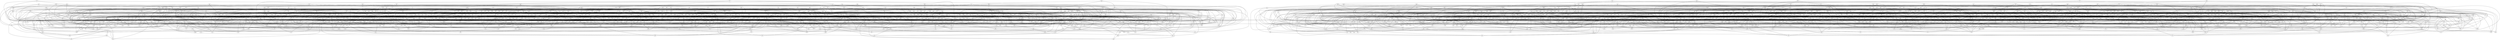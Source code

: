 strict graph {
	ggk -- tkd
	nhn -- vcd
	mft -- xhj
	rtg -- xhj
	hvp -- xhj
	sgl -- xhj
	dxq -- hgx
	hgx -- stc
	cfn -- hgx
	qbl -- zgp
	txm -- xsv
	txm -- xrx
	mcx -- txm
	ggk -- txm
	hfp -- pks
	hhb -- pks
	lgm -- pks
	pks -- zvx
	blp -- smh
	blp -- npm
	nlv -- rkz
	dkk -- xkc
	bsl -- xkc
	rcs -- xkc
	ssl -- xtb
	kxx -- xtb
	bsh -- xtb
	cqg -- xtb
	chb -- nhx
	bcn -- sbb
	mcm -- sbb
	fxd -- gnq
	gnq -- slj
	gnq -- kzp
	cmg -- jvc
	cmg -- ncx
	cmg -- rtx
	cmg -- gcs
	ggh -- qdb
	ldk -- qdb
	qdb -- vdv
	pkn -- qdb
	jpn -- znn
	crg -- zbn
	gtl -- ldp
	fbl -- ldp
	fkg -- ldp
	ldp -- srk
	mzc -- ptq
	bxs -- mzc
	mzc -- vrv
	mbh -- sns
	sns -- xpj
	fhx -- mcd
	fhx -- pmg
	fhx -- hxz
	brj -- fhx
	dpc -- qjv
	pzh -- xqs
	pzh -- qth
	gnd -- mjf
	dlv -- mjf
	gss -- hmk
	hmk -- srb
	hmk -- rrp
	csz -- hmk
	pqj -- sgb
	pqj -- qlr
	jnc -- pqj
	frq -- kcs
	jht -- kcs
	kcs -- tbf
	cfn -- kcs
	cfk -- gnv
	gnv -- tqb
	gnv -- nfv
	tgl -- zmk
	vnq -- zmk
	hcq -- zmk
	ckb -- gsg
	gsg -- qvz
	dpr -- gsg
	gsg -- pdx
	gsg -- rmb
	pcc -- qzp
	mgv -- qzp
	qzp -- zcx
	nrm -- qzp
	nrl -- qzp
	nlm -- pzq
	nkh -- pvf
	fzd -- pvf
	gqg -- pvf
	pvf -- zdf
	qqr -- qsx
	pkn -- qqr
	bfr -- mrg
	hnx -- jnk
	jnk -- rcs
	nlq -- vvt
	bkc -- hfp
	gzm -- hlh
	lsl -- mgj
	snt -- vcv
	kfm -- snt
	kzq -- snt
	qmr -- snt
	jtr -- xzt
	jtr -- qrg
	fnk -- jtr
	dlg -- qvx
	pcd -- qvx
	qbk -- rrk
	jzv -- qbk
	qbk -- vjl
	gqn -- qbk
	sjd -- smj
	lhx -- smj
	csf -- dkl
	csf -- gfv
	csf -- mlq
	csf -- xvp
	mbx -- tkm
	gtp -- rhf
	fvv -- gtp
	gtp -- hfz
	gtp -- ljg
	qxh -- xkx
	frs -- qxh
	nmz -- pqd
	pqd -- rcg
	pqd -- qrj
	nlm -- pqd
	rnl -- zgn
	rlh -- zgn
	gps -- zgn
	tkn -- zjq
	ftc -- tkn
	ddh -- tkn
	bgn -- nrl
	bgn -- jht
	bgn -- kqf
	bgn -- qqj
	bgn -- bkn
	bgn -- jgl
	mlv -- zdf
	nrl -- zdf
	lqj -- zdf
	vsj -- zdf
	dtd -- vbx
	vbx -- xcq
	pls -- qmr
	qmr -- snn
	cmp -- qmr
	rpc -- xkd
	dhj -- khl
	khl -- lrv
	gff -- kcd
	gff -- pcp
	gff -- hcc
	sjv -- tkm
	chf -- sjv
	btm -- qsg
	qsg -- ssz
	pks -- qsg
	fpq -- qsg
	dxq -- pzd
	khf -- rcx
	khf -- mtt
	khf -- qcs
	dsl -- khf
	lmp -- ztp
	kss -- lmp
	lmp -- thd
	bsd -- lmp
	fhb -- kbx
	kbx -- tzs
	jjc -- kbx
	bft -- flm
	bft -- ndl
	bft -- dcp
	bft -- lhz
	ccn -- zrr
	ccn -- hxq
	nts -- rpf
	fkx -- nts
	frx -- nvz
	frx -- srl
	frx -- xfk
	gzf -- snk
	gzf -- tjf
	sbn -- xth
	dnz -- dsk
	dsk -- vrv
	dsk -- nsh
	fgx -- znt
	dtd -- fmp
	dmr -- fmp
	fmp -- kxj
	fmp -- mfh
	jgp -- zsk
	jgp -- jtm
	jgp -- ztq
	jgp -- qnn
	qxv -- vmb
	cpc -- qxv
	pfh -- qxv
	gjb -- qxv
	jnk -- qxv
	tjf -- vcv
	lqq -- nfv
	lqq -- znn
	lqq -- nrm
	fvt -- lqq
	kpm -- tsf
	hnv -- tsf
	gxk -- tsf
	tsf -- vtv
	kcd -- npk
	npk -- rgp
	dll -- npk
	kvb -- npk
	dzc -- npk
	slj -- tdz
	rcg -- tdz
	nck -- rcr
	dnt -- rcr
	mbx -- sjh
	flm -- pmp
	mnb -- pmp
	cxb -- tjf
	cxb -- gjv
	cxb -- txm
	mjp -- tlb
	jdf -- mjp
	bfn -- thg
	qxz -- rxp
	ltz -- xjp
	ltz -- plc
	dgc -- lzd
	dgc -- ldk
	ckp -- dgc
	bdb -- dgc
	bjf -- blb
	bjf -- sfj
	bjf -- nlv
	mjc -- shs
	mjc -- qzz
	kqf -- rtd
	bmg -- rtd
	rtd -- zql
	xvn -- zsk
	bmg -- gfg
	bmg -- qgj
	bmg -- gpb
	chf -- xfm
	mrk -- xfm
	fcg -- xfm
	pbh -- sks
	jmp -- sks
	mrx -- sks
	bsh -- xvp
	jgm -- mnl
	jgm -- zqh
	lxn -- tdz
	lxn -- zbn
	lxn -- pcm
	lxn -- pkl
	qbl -- szq
	bcn -- szq
	chj -- szq
	lhz -- ncn
	czc -- lhz
	lhz -- vrg
	cgc -- gvj
	gvj -- rfp
	gvj -- vls
	gvj -- tsq
	bnt -- bnz
	bnt -- xtg
	bnt -- hkt
	mdk -- rbh
	dld -- mdk
	lgz -- mdk
	mdk -- snl
	mdk -- tmh
	bxs -- dfl
	bxs -- fnr
	bxs -- bzm
	fpk -- nzn
	cfv -- rvb
	cck -- rvb
	rvb -- xqs
	jct -- ztb
	fpm -- ztb
	dfl -- ztb
	prs -- rdv
	bfn -- rdv
	fqp -- rdv
	jpz -- zvs
	ssl -- zvs
	slq -- zvs
	khd -- zvs
	vgm -- zvs
	pbf -- qch
	czd -- qch
	gzm -- qch
	gjb -- rgh
	pds -- rgh
	czx -- rgh
	cgp -- rgh
	rgh -- tkn
	jsr -- pck
	dth -- khd
	khd -- rxh
	pvq -- snl
	brn -- snl
	fsp -- hhg
	hhg -- mpm
	hhg -- tbz
	hhg -- qhr
	hhg -- kzq
	mcm -- vvx
	pzp -- xcq
	rcg -- zbn
	gzt -- xlq
	dpr -- xlq
	bfk -- bjr
	bjr -- lpf
	bjr -- skv
	bjr -- mvs
	bjr -- gtj
	rhg -- rjd
	bkz -- rjd
	rjd -- vfm
	qmr -- rjd
	fbl -- pmg
	fbg -- pmg
	hbc -- pmg
	jct -- xrc
	hfr -- tpv
	hfr -- lzd
	lns -- qgj
	pzq -- zkj
	bsl -- zkj
	mdx -- ntz
	mdx -- nbv
	kgs -- mdx
	vgb -- xmm
	pql -- vgb
	lsl -- vgb
	djs -- nhx
	djs -- tpt
	djs -- pcm
	mfl -- rfq
	snn -- xrx
	mqg -- tbj
	vnq -- xqs
	hrn -- pzq
	hrn -- mtt
	hrn -- nbq
	fhk -- mtt
	vgf -- vxv
	bdf -- gmg
	gmg -- krv
	gmg -- tjf
	gmg -- ltj
	gmg -- nmq
	gmg -- klx
	jhr -- xkx
	mqg -- xkx
	hzx -- qtj
	dfv -- hzx
	hzx -- pps
	mvz -- xnn
	mvz -- tgb
	mvz -- pdl
	czg -- mvz
	nhd -- xjx
	mvh -- pss
	nxd -- pss
	bfr -- pss
	gpm -- pss
	qgk -- qxz
	pcd -- rpc
	lhx -- rpc
	kqn -- rjc
	hnf -- rjc
	rjc -- rxp
	rjc -- xmm
	mxn -- vgj
	jct -- mxn
	jrd -- mxn
	hfg -- lhl
	spn -- xck
	njp -- spn
	spn -- trd
	spn -- tvn
	rgp -- vgq
	qrg -- zlq
	frf -- gqm
	gqm -- vcv
	fxs -- kxz
	fcg -- fxs
	dlz -- fxs
	gfz -- vrb
	tpm -- vrb
	bmk -- vrb
	cvv -- vrb
	dnk -- vrb
	lzd -- rfz
	kds -- lzd
	jrd -- sds
	hfz -- sds
	kbj -- nrd
	kbj -- prr
	jct -- kbj
	bhn -- kbj
	ncg -- nsh
	cqm -- nsh
	btj -- nts
	btj -- hlr
	btj -- fkl
	btj -- mxn
	btj -- qfh
	jhm -- pcm
	jhm -- jmd
	jhj -- mnx
	kkf -- mnx
	hdn -- mnx
	bfd -- mnx
	dqh -- njm
	fhb -- gth
	fhb -- lcq
	bff -- tvc
	bff -- prs
	bff -- kbs
	jqx -- mrx
	cvz -- nqp
	pvc -- xth
	ccq -- nbq
	cdb -- fnx
	lsl -- mnk
	frp -- mnk
	mnk -- pcv
	btd -- znv
	cgl -- znv
	ddj -- znv
	cvc -- znv
	bng -- mdg
	bng -- dfv
	fcm -- fjr
	fjr -- zpp
	fjr -- klv
	bpc -- jnc
	bgr -- nkh
	bgr -- qzm
	bgr -- cdv
	bgr -- cgj
	ftl -- ntf
	gnm -- ntf
	bdq -- ntf
	ntf -- zdl
	dzt -- tgl
	dzt -- lpf
	dds -- nbq
	dds -- mlm
	dds -- kxd
	shs -- ssb
	jdc -- ssb
	nkq -- zpr
	bpc -- nkq
	jsv -- nkq
	jrj -- nkq
	hml -- rcg
	pkl -- xjv
	hnx -- pkl
	lhx -- pkl
	dnk -- tvt
	ltb -- tvt
	bkn -- hbh
	bkn -- xpk
	bkn -- vsz
	dqs -- vsz
	lbt -- nqt
	jqt -- lbt
	bmt -- vqf
	bmt -- fzk
	bmt -- fkn
	nmq -- npl
	bqz -- zrc
	zgg -- zrc
	kjh -- zrc
	sck -- zrc
	dtb -- mkp
	kzp -- lnr
	ghs -- lnr
	lnr -- lpc
	lnr -- rss
	hrn -- lnr
	qmr -- vfm
	mkv -- vfm
	ddj -- fff
	dhv -- zxt
	vcd -- zxt
	ltp -- zxt
	jmd -- zxt
	khj -- kvl
	chf -- kvl
	dtp -- ncv
	ncv -- zkq
	ncv -- txl
	ckt -- kcz
	ckt -- vhn
	ckt -- znt
	rbh -- rkg
	jtt -- rkg
	nlm -- rkg
	fqh -- rkg
	ptb -- tkm
	ptb -- qrt
	bkb -- ptb
	bgb -- ptb
	cqg -- vvg
	mdx -- vvg
	srl -- vvg
	rxf -- vvg
	dfr -- nmf
	dfr -- glx
	dfr -- pbh
	dfr -- rzm
	dfr -- mrg
	dfr -- hfq
	nxb -- tpt
	qrj -- tpt
	lhx -- xjn
	xjn -- zdf
	kpm -- xjn
	tsq -- xjn
	kbq -- zfk
	hlr -- zfk
	rrj -- zvd
	mfv -- rrj
	ndb -- rrj
	gxk -- ldg
	jsv -- ldg
	ldg -- qhq
	jms -- ttz
	gfg -- jms
	jms -- jpg
	jms -- kkk
	gzm -- jms
	bcn -- rlz
	dml -- lnj
	dml -- mkp
	dml -- kzr
	dml -- gzt
	dqs -- shb
	rbh -- shb
	mmq -- shb
	tlb -- zln
	rrc -- zln
	dsc -- zln
	bzq -- kpl
	kpl -- xjp
	kpl -- qgc
	gzr -- kpl
	kjr -- kpl
	fbg -- jzv
	jzv -- kjv
	kgs -- tbz
	rhh -- zkv
	nkn -- zrt
	nkn -- rxs
	gjg -- hpg
	hpg -- vbx
	hpg -- qtf
	hpg -- msm
	crf -- zjv
	jzr -- zjv
	brt -- fdd
	fdd -- qqs
	fdd -- ssb
	sbf -- vtv
	lpm -- sbf
	sbf -- skp
	kds -- tpm
	jjb -- tpm
	hkb -- tpm
	hkt -- psb
	hkt -- nlf
	hkt -- vhs
	kbs -- lld
	kbs -- ptf
	fpv -- kzm
	kzm -- msm
	gcd -- kzm
	khj -- kzm
	xxz -- zgd
	psd -- pzd
	jlx -- khg
	jlx -- mjf
	jlx -- qhr
	jlx -- zkx
	jlx -- pdj
	ncl -- qxh
	dzc -- jdc
	jdc -- mdg
	jdc -- krv
	kzp -- mrp
	kbq -- mrp
	mrp -- nzx
	kds -- ssl
	rcq -- sgj
	rvr -- sgj
	prr -- sgj
	zkx -- znl
	fhr -- nhl
	pdx -- ptq
	nzn -- pdx
	jpz -- mnn
	mnn -- pdc
	qjv -- ssx
	dtj -- ssx
	fxs -- ssx
	ssl -- tpv
	nkl -- tpv
	bmj -- bsl
	mnk -- ncx
	nck -- tgq
	nck -- tbz
	gnz -- tbt
	dqs -- gnz
	frq -- gnz
	gnz -- nsh
	kzg -- qtg
	kzg -- pcc
	kzg -- zbf
	jhm -- kzg
	ntk -- skk
	ntk -- vlk
	nsd -- ntk
	ntk -- tfn
	bbm -- lft
	bbm -- qzm
	lhj -- qkf
	qkf -- xsv
	bdn -- qkf
	qkf -- tjt
	fff -- nkl
	hrt -- nkl
	mfh -- nkl
	fgz -- ptf
	fgz -- qch
	ncb -- tmh
	ncb -- nzx
	bqz -- ncb
	ncb -- zfk
	cbf -- ltm
	cbf -- hml
	cbf -- ncn
	bnt -- sck
	fhj -- sck
	sck -- vdd
	ffb -- xqz
	ffb -- kks
	ffb -- rhh
	dpz -- tvj
	dpz -- lnj
	dpz -- mtn
	dpz -- kxh
	cqm -- dpz
	mlm -- tvc
	ggm -- mlm
	mlm -- sfz
	mlm -- qtg
	hcr -- qzm
	lpm -- qzm
	kcd -- nxm
	mvj -- pxn
	mvj -- srr
	fps -- mvj
	kkx -- zgv
	jjb -- kkx
	kkx -- zgh
	sln -- tns
	nsq -- tns
	lvv -- pdm
	pdm -- ssx
	pdm -- svk
	pdm -- vzs
	qvn -- vts
	phh -- vts
	tms -- vts
	drt -- vts
	btm -- mbm
	btm -- rgp
	chb -- xxp
	hrg -- xxp
	dfv -- ltb
	dfv -- thk
	dfv -- rdl
	dfv -- xjx
	czb -- tth
	qcq -- tth
	tth -- ttx
	qbl -- tth
	vkl -- vtg
	tbt -- vtg
	rxv -- vtg
	nxp -- vtg
	brn -- nzs
	nzs -- tss
	nzs -- zpr
	hlh -- nzs
	dvd -- nmq
	dth -- dvd
	dvd -- qfm
	gnm -- vcv
	gnm -- npl
	qsx -- ssz
	krf -- qsx
	jtp -- qsx
	pfh -- ptq
	pvq -- qgj
	hlg -- rpk
	pmp -- rpk
	lbc -- rpk
	ffz -- kks
	ffz -- qlr
	ffz -- hdb
	ffz -- rkq
	dzk -- ffz
	chd -- vhr
	dds -- vhr
	npz -- vhr
	txn -- vhr
	qgc -- rtx
	hpg -- snc
	snc -- vpr
	grr -- snc
	jkl -- ktp
	jkl -- mfz
	czg -- jkl
	bch -- jkl
	jkl -- vcd
	dpd -- pbf
	dpd -- lbl
	dpd -- nxp
	dpd -- gld
	dpd -- xkc
	bkv -- lch
	kvl -- lch
	bmk -- lch
	lch -- rzz
	lch -- mpt
	jmx -- mpk
	cbr -- mpk
	dbh -- mpk
	rzn -- xbq
	dzp -- rzn
	mhb -- rzn
	rtd -- rzn
	tvc -- vls
	blb -- vls
	vfh -- vls
	gpb -- mhx
	gpb -- tzt
	hfg -- skg
	jmj -- msl
	jmj -- ncl
	jmj -- xps
	jmj -- zjv
	lvh -- qjp
	knx -- lvh
	lvh -- qrj
	lvh -- qvx
	ksb -- mnb
	ksb -- njm
	ckt -- ksb
	hqt -- jng
	hqt -- ppd
	fhr -- nbt
	lmr -- nbt
	cck -- nbt
	lrv -- mjc
	vjg -- xtx
	svk -- vjg
	php -- vjg
	ddj -- vjg
	gjh -- xhg
	bpc -- xhg
	pdx -- xhg
	ljg -- qsl
	gzm -- qsl
	sqr -- zgv
	sqr -- xbt
	sqr -- xcm
	jmp -- sqr
	zbf -- znt
	mgb -- zbf
	gck -- srk
	gck -- hfq
	gck -- ntz
	gck -- nhd
	ggr -- znl
	ggr -- hdl
	ggr -- lmr
	ggr -- mgj
	fzs -- xmk
	fzs -- jgp
	fzs -- xvn
	fzs -- mgj
	hnp -- tph
	ksb -- tph
	jzl -- tph
	nkh -- tph
	tph -- tvj
	nsg -- tph
	smj -- tph
	jtm -- vcv
	fzk -- jtm
	mnl -- xfq
	vfm -- xfq
	jxd -- xfq
	lrv -- xfq
	bjf -- lxc
	lxc -- xzn
	gss -- tsq
	tsq -- znt
	fsf -- tsq
	dpr -- tsq
	rmr -- tsq
	fjd -- gth
	ndx -- tml
	nrd -- tml
	thg -- tml
	prs -- tml
	ngh -- vsj
	dgg -- ngh
	ngh -- vnb
	bgr -- ngh
	lcf -- smx
	msm -- smx
	smx -- vgq
	pnv -- smx
	kbd -- xpf
	kbd -- qtj
	kbd -- rhg
	kbd -- vkt
	fkx -- mlv
	fkx -- mzv
	fkx -- gzt
	rcg -- tzp
	hxz -- xsv
	txg -- xrc
	tqb -- txg
	bqc -- klj
	bqc -- ddh
	bqc -- tvc
	dkl -- rzz
	dkl -- txl
	dkl -- qnf
	qtz -- zrr
	knp -- qtz
	pzh -- qtz
	fgz -- sxg
	lbg -- sxg
	hmm -- sxg
	sxg -- xhf
	dlj -- nph
	nph -- smh
	hml -- tgf
	nxp -- tgf
	qgj -- tgf
	dnl -- szf
	dnl -- jnr
	dnl -- sth
	dnl -- jjb
	npp -- xks
	cpm -- mbf
	cpm -- sff
	cpm -- dfl
	cpm -- gvc
	mgd -- xpf
	hlt -- mgd
	kvp -- mgd
	mgd -- phq
	mtc -- xjp
	khj -- mtc
	mtc -- zgh
	bkb -- sns
	bkb -- mdn
	bkb -- xzb
	bkb -- dtd
	nzn -- zcx
	nnd -- rqr
	rqr -- zxt
	rqr -- zhz
	fhk -- rqr
	plz -- rxh
	plz -- srn
	dlz -- plz
	plz -- ppd
	plz -- xsj
	plz -- zlq
	plz -- rmv
	ncp -- tjm
	sbz -- tjm
	kpm -- tjm
	rmb -- tjm
	dmj -- sjd
	tvc -- vsj
	msc -- rxs
	mrr -- vvk
	pck -- vvk
	rrf -- ttx
	ddb -- rrf
	rrf -- txn
	bhn -- rrf
	rrf -- vgj
	rrf -- zgp
	kxh -- rbh
	fnx -- ktp
	ktp -- ttl
	ktp -- qrj
	kxx -- pcl
	pcl -- phx
	pcl -- tgl
	npz -- tgf
	nmd -- npz
	lhd -- sct
	gnv -- lhd
	lhd -- tkk
	lhd -- npz
	lhd -- xbn
	dcm -- psn
	dcm -- nsd
	dcm -- hpp
	dcm -- mjp
	dcm -- rtg
	bfr -- cbq
	cbq -- gcv
	cbq -- cxb
	cbq -- cmh
	mmd -- qvj
	klv -- mmd
	jdb -- rcr
	jdb -- jxx
	dll -- qnf
	dll -- xjx
	rrz -- vbx
	mcx -- srk
	mcx -- tgl
	tnd -- vzj
	vsz -- vvx
	nmp -- xll
	hfr -- xbd
	jdq -- xbd
	rsx -- xbd
	xbd -- xpf
	bsd -- pnz
	fcq -- mnn
	qhq -- rcq
	rcq -- vvm
	psb -- rcq
	hvp -- xsp
	rxg -- xsp
	brt -- xsp
	srl -- xsp
	mgz -- nmd
	rfd -- xll
	pdz -- rfd
	fvz -- vfh
	rkf -- vfh
	fgx -- vfh
	zps -- zxx
	tkz -- zps
	xzb -- zps
	ssp -- zps
	qzr -- zfh
	tgt -- zfh
	ltp -- zfh
	cgl -- zfh
	csz -- npt
	npt -- vhj
	dtj -- mfh
	dtj -- tvt
	bpn -- mnb
	bpn -- zhz
	bpn -- vrg
	bpn -- lnj
	jgq -- vzs
	flm -- nsq
	nsq -- zcp
	dhd -- nsq
	fpl -- nsq
	cpc -- kks
	kks -- vgj
	ppd -- szp
	ppd -- pzp
	mrr -- ppd
	cfz -- zpn
	cfz -- fcq
	cfz -- vvh
	cpq -- jlc
	cpq -- vbl
	cfk -- cpq
	kvx -- scn
	ssd -- xjx
	bxg -- ssd
	ngq -- ssd
	ssd -- xth
	fjd -- nzr
	jjc -- nzr
	pps -- rdl
	pps -- rrz
	gqn -- mks
	gqn -- xtv
	fzt -- gqn
	hlg -- pjq
	fcm -- pfh
	crf -- fcm
	fcm -- kcz
	kvl -- vbg
	vbg -- vgf
	vbg -- vqf
	fzk -- vbg
	nhl -- vbg
	shb -- sss
	jtt -- sss
	sss -- tsg
	sss -- zkh
	mmq -- svx
	rmb -- svx
	mgq -- sjq
	hrt -- mgq
	hzx -- mgq
	bdf -- mgq
	jkv -- zxx
	bnm -- kcz
	bnm -- lpm
	bnm -- dld
	ltj -- xjm
	hcv -- skp
	hcv -- tbt
	czc -- vsj
	gmr -- nhx
	fht -- gmr
	hlg -- kpt
	kpt -- rbk
	dmr -- pdc
	frs -- rlc
	ppc -- rlc
	rlc -- vhn
	btd -- rlc
	fgn -- jhj
	dxs -- gpb
	dxs -- vtv
	dxs -- jhr
	dxs -- ftx
	ddz -- lqd
	cfv -- ddz
	dqh -- vkn
	jjl -- ldk
	ldk -- mgj
	mjv -- xpq
	hxv -- mjv
	hpt -- mjv
	nfv -- vnd
	npz -- vnd
	crt -- vnd
	gvp -- vnd
	fbk -- vvn
	fbk -- hdr
	fbk -- nvn
	fbk -- gjk
	fbk -- nkh
	fhj -- lng
	lng -- mlm
	lng -- qcr
	hsr -- lng
	jrp -- zvx
	jrp -- ncv
	gsv -- jrp
	nnk -- rpc
	bpx -- nnk
	nnk -- rhf
	jhp -- qcq
	qcq -- tsg
	ftl -- xbt
	qrg -- xbt
	fbn -- xbt
	jdq -- rrz
	jdq -- jgp
	gtp -- zkt
	dtb -- zkt
	fvv -- zkt
	kss -- zkt
	gdz -- tgt
	gdz -- hnp
	gdz -- sds
	gdz -- ppc
	nsv -- tgp
	nsv -- szp
	lhl -- nsv
	mbm -- nsv
	nsv -- pdz
	hcr -- xtg
	vjt -- zbb
	vgq -- zbb
	szf -- zbb
	hvp -- ngq
	dkp -- ngq
	rrc -- rxg
	bfr -- rxg
	bhn -- ldq
	fkl -- ldq
	kpt -- ldq
	bjf -- ldq
	bxg -- kmc
	bxg -- snn
	bxg -- hbj
	dzc -- jnz
	jnz -- nck
	jnz -- qsx
	jnz -- mvj
	sdd -- xpz
	mks -- xpz
	bsh -- xpz
	jqx -- xpz
	cgf -- xpz
	qtf -- xpz
	dmj -- xrc
	cvc -- dmj
	bdb -- fjd
	mft -- mlq
	mft -- tkd
	hrt -- mft
	fbn -- xdm
	bch -- pfv
	bzm -- pfv
	cqt -- thk
	grc -- thk
	qth -- tfn
	kvp -- tfn
	mdn -- ssx
	kqn -- mdn
	ltb -- mdn
	mdn -- pzh
	mfz -- rdt
	ccq -- mfz
	ftx -- nzn
	ftx -- mlm
	ndl -- pjq
	ndl -- slj
	dvd -- mvs
	lhl -- mvs
	bqb -- mvs
	jvc -- mvs
	mgv -- nrl
	kxz -- srh
	srh -- tgl
	qgc -- srh
	qnc -- srh
	jvq -- srh
	lpj -- nhl
	grr -- lpj
	btm -- lpj
	lpj -- pmc
	bzq -- lpj
	jlk -- nbt
	jlk -- mgr
	jlk -- ssx
	jlk -- lpt
	drg -- jrp
	drg -- gdc
	drg -- vnq
	drg -- dth
	ghg -- qvn
	ghg -- zgg
	brn -- ghg
	ghg -- nkf
	bnz -- hcr
	bnz -- fnr
	kjq -- zqh
	sgj -- tgb
	sjd -- tgb
	jqt -- tgb
	jqs -- tgb
	btt -- fbz
	dsl -- fbz
	fbz -- xlm
	cgc -- hls
	cgc -- grt
	cgc -- fqk
	krv -- rhg
	mrx -- rhg
	fpm -- sgr
	cvz -- sgr
	fkl -- hls
	fkl -- zcp
	fct -- fkl
	gfz -- srk
	cck -- gfz
	gfz -- ssz
	hnp -- kxd
	fvz -- hnp
	lpt -- mbm
	dzp -- gjk
	gjk -- sfj
	gjk -- xps
	fvm -- gjk
	cqg -- svk
	nhf -- qxx
	lpb -- nhf
	nhf -- xxz
	jsr -- nhf
	pbf -- tdb
	rdt -- tdb
	fnv -- pmp
	fnv -- hkt
	fnv -- hfz
	fgl -- gfb
	fkj -- gfb
	gfb -- kvp
	gfb -- spx
	ndb -- nzn
	grt -- xnn
	qbl -- xnn
	npz -- xnn
	csb -- ttf
	csb -- fkx
	csb -- fkz
	ggh -- rgp
	mtq -- sgb
	phc -- sgb
	bkc -- jhv
	bbs -- jhv
	bmc -- ndb
	bmc -- jmd
	bmc -- lnj
	bmc -- zgg
	pdl -- rmd
	rmd -- vbl
	bsz -- mnx
	bsz -- rqn
	bsz -- zxx
	blb -- jtt
	vqf -- xfk
	hlt -- xfk
	gsj -- xfk
	gsv -- mrj
	mrj -- xzb
	mrj -- xdt
	mrj -- xdm
	mrj -- xsv
	mmd -- qcs
	qcs -- zfk
	rvr -- sbb
	fpm -- rvr
	mzv -- rvr
	hfg -- kmc
	kmc -- lpf
	jgq -- kmc
	czg -- czx
	btt -- czg
	htp -- xbk
	htp -- lsl
	htp -- mbh
	htp -- sjv
	ccq -- ztk
	lns -- ztk
	qfh -- ztk
	xpk -- ztk
	hqk -- kdf
	kdf -- prd
	kdf -- npd
	kdf -- mtc
	fck -- rjh
	fck -- mbq
	fck -- mtr
	qjp -- sdg
	qqj -- sdg
	pgl -- sdg
	lgm -- rrg
	lgm -- mgh
	rdr -- vpg
	snc -- vpg
	gzf -- vpg
	vpg -- zgn
	hdk -- vkn
	hdk -- stv
	hdk -- msc
	hdk -- tdz
	hbc -- ttj
	bzm -- qvd
	nbv -- zkq
	xcf -- zkq
	fjf -- zps
	fjf -- grp
	fjf -- grc
	fjf -- qxx
	mgk -- vqk
	vqk -- xfq
	vqk -- xcm
	rnl -- vqk
	dld -- gvc
	dld -- npm
	ptq -- vsz
	hvg -- nxd
	bfk -- kvx
	nhh -- qvl
	jmx -- nhh
	bdf -- nhh
	nhh -- qjt
	gcv -- nhh
	dlz -- lrr
	dlv -- lrr
	kct -- kfh
	kfh -- pzp
	kfh -- vzs
	lhl -- zvx
	pdj -- psn
	lkv -- psn
	psn -- zld
	lfm -- psn
	klj -- sdv
	cdb -- sdv
	sdv -- sln
	rkz -- sdv
	ntz -- zrr
	xpf -- zrr
	mkm -- pvq
	bff -- mkm
	mkm -- stv
	fnv -- mkm
	ckt -- mkm
	bdn -- bkc
	bdn -- qvc
	lbk -- ptd
	ptd -- slz
	ptd -- xlb
	cpc -- ptd
	ngq -- rkk
	jcz -- rkk
	fbn -- rkk
	rkk -- xtf
	dlj -- zpp
	dlj -- nsg
	dlj -- rmb
	dlj -- kzr
	dlj -- kxh
	dnm -- xxp
	dnm -- ndl
	dnm -- kkk
	dnm -- dxv
	dnm -- nrd
	dnm -- vbl
	bng -- sxt
	prd -- sxt
	jtc -- sxt
	fps -- sxt
	bfd -- sxt
	jhp -- zpr
	hdl -- zgh
	hdl -- prd
	lfd -- zdl
	mcd -- vgm
	mcd -- ncv
	mcd -- vvk
	phq -- xzg
	vgh -- xzg
	mbm -- xzg
	fnv -- nkf
	ncz -- nkf
	nkf -- vhj
	nkf -- tmh
	rxs -- vvn
	mgv -- vvn
	mbl -- vvn
	lbc -- vvn
	tgp -- zld
	cgr -- tgp
	dzc -- ndd
	mrx -- ndd
	krk -- ndd
	qvl -- tlc
	dnh -- qvl
	qrg -- qvl
	ljg -- nzx
	ljg -- zrs
	dhd -- fct
	fct -- sbb
	fct -- mgz
	sjq -- sjz
	bmj -- dzp
	dzp -- stt
	mtt -- vhn
	cvv -- hbj
	cvv -- fgp
	fnk -- kgs
	cxp -- qxp
	cxp -- mfl
	cxp -- jgl
	cxp -- smj
	ggk -- spx
	rsx -- svk
	tqb -- zlg
	nfg -- zlg
	nph -- zlg
	qth -- rtx
	mzj -- rtx
	hbc -- qrf
	hpp -- qrf
	cmg -- qrf
	qrf -- rhg
	rbn -- sbb
	jqt -- rbn
	nkf -- rbn
	rbn -- sbz
	bhn -- grt
	bbm -- mfv
	mfv -- rmr
	mfv -- qqj
	mgb -- sct
	bnj -- sct
	fhj -- vvm
	nsg -- vvm
	vvm -- znn
	fqk -- hlh
	gjb -- hmt
	hmt -- svx
	pqv -- rnl
	fhr -- mzf
	kvx -- mzf
	cmp -- mzf
	krf -- mzf
	dsc -- tkp
	jsh -- tkp
	dzt -- tkp
	tkp -- tzs
	lpt -- lqd
	dfl -- llj
	llj -- mff
	llj -- rxv
	llj -- pqj
	dxv -- tbt
	gss -- tbt
	dxv -- lpc
	lpc -- mcm
	fgl -- qfm
	nhr -- qgj
	gld -- nhr
	hrg -- nhr
	dxq -- nhr
	dzk -- scl
	chh -- scl
	mzc -- scl
	chh -- sgr
	chh -- tdb
	bbr -- chh
	klx -- mjf
	klx -- xcm
	klx -- pzb
	bhn -- jrd
	jrd -- xlm
	qzr -- sfj
	jhr -- qzr
	cqm -- qzr
	npm -- qzr
	chh -- qzr
	bgb -- fjz
	bgb -- vkt
	jsh -- rxh
	jsh -- vkt
	mcs -- qzz
	mcs -- pls
	mcs -- zlq
	grc -- xdt
	rmv -- xdt
	cfk -- nxp
	cfk -- nhn
	lcq -- lfm
	jjl -- lvf
	lvf -- prd
	lrr -- lvf
	mbx -- vgn
	mjp -- vgn
	slc -- vgn
	kxj -- rrg
	bmc -- mnv
	mnv -- pjq
	mnv -- ncg
	mgz -- mnv
	mnv -- mqz
	mnk -- tgz
	tgz -- zmt
	kgs -- tgz
	qmh -- ttf
	cbs -- qmh
	npt -- qmh
	mrp -- qmh
	knx -- xjv
	knx -- tqm
	rjx -- tpm
	pqv -- rjx
	dnh -- rjx
	mkv -- rjx
	mpm -- tkz
	fcq -- mpm
	dpc -- mpm
	lfl -- mpm
	mpm -- qvc
	kpm -- nlf
	gcd -- ktm
	gcd -- rrk
	gcd -- vfv
	djr -- fbg
	nnd -- tkt
	svx -- tkt
	bnr -- tkt
	qcs -- tkt
	mtr -- zhk
	xbq -- zhk
	nnk -- zhk
	dhj -- fgl
	bbs -- dhj
	dcp -- hxv
	dcp -- mkp
	dcp -- xqz
	kps -- kvx
	kps -- ltz
	dbh -- kps
	kps -- qjt
	kjt -- vgf
	bdf -- kjt
	dbh -- vpr
	dbh -- mnk
	fhr -- mgh
	fhr -- hbj
	kbx -- nmf
	nmf -- nsv
	fpk -- mpq
	cbf -- mpq
	mpq -- nxb
	mvj -- qhs
	qhs -- rqn
	qhs -- vzs
	mkv -- qhs
	pqv -- qhs
	dlp -- htq
	dlp -- qxz
	dlp -- fgn
	dlp -- jvq
	dlp -- hkb
	mhx -- vvx
	bbr -- rqd
	ldp -- trj
	lfl -- trj
	tkm -- trj
	qvl -- trj
	dvd -- trj
	qnf -- xtn
	vzj -- xtn
	jdb -- xtn
	krv -- ltb
	mkk -- ncp
	jqs -- mkk
	hfz -- mkk
	bfn -- cgk
	msc -- qvj
	gqg -- qlr
	bch -- gqg
	gqg -- tzp
	fjz -- pcv
	hbv -- lpt
	hbv -- mrk
	mtt -- stc
	jzl -- rmr
	qzz -- xmm
	hks -- qgj
	nbt -- zqs
	kcd -- zqs
	xzg -- zqs
	zqs -- zxp
	jdc -- nvt
	nvt -- rjt
	nqd -- nvt
	nvt -- ssp
	lpk -- tld
	cmp -- tld
	rfd -- tld
	tlc -- tld
	ftc -- mtn
	mtn -- qvj
	bdq -- jgq
	bdq -- ddj
	jmq -- xdm
	jkv -- jmq
	bdb -- jmq
	jmq -- zkq
	fsn -- jmq
	bfk -- lfk
	frf -- lfk
	dmr -- lfk
	fhk -- hrg
	dlg -- hrg
	xkd -- zjk
	rss -- zjk
	snl -- vgj
	kcz -- vgj
	fqp -- zhz
	btt -- zhz
	gng -- xcm
	fgk -- gng
	gng -- qvc
	bmb -- cfn
	bmb -- flm
	bmb -- dxv
	bmb -- lxc
	pcp -- xtq
	hcc -- pcp
	bct -- kdv
	kdv -- njm
	jkl -- kdv
	bkn -- kdv
	kjv -- zpn
	fps -- kjv
	kjv -- rdr
	dhd -- zcx
	dhd -- mmd
	bpt -- cfv
	bpt -- hdl
	bpt -- jgm
	bpt -- gjv
	bpt -- snc
	fcz -- jhv
	fcz -- ftm
	fcz -- lmr
	fcz -- xzt
	fkj -- snk
	fpk -- kzp
	kzp -- zbf
	hcv -- kzp
	kxh -- kzp
	sfz -- zpp
	dgk -- dqz
	dqz -- ffz
	dqz -- lpm
	dqz -- tdz
	njv -- xks
	cbb -- njv
	bzm -- zhp
	bpn -- zhp
	hrg -- zhp
	zgj -- zhp
	bzq -- grc
	bzq -- pdc
	fzt -- ssp
	pps -- ssp
	hbc -- ssp
	bnr -- stc
	bnr -- tkh
	psb -- tcv
	dlg -- tcv
	hxv -- tcv
	dfv -- lmm
	lmm -- lrr
	dzt -- lmm
	glx -- lkv
	jdd -- ltj
	hnf -- jdd
	bzp -- jdd
	pkn -- rhg
	pkn -- sjh
	cqt -- xfv
	vnq -- xfv
	qtj -- xfv
	fpv -- xfv
	jhp -- rdv
	jhp -- kjh
	cjq -- tcv
	cjq -- mkk
	cjq -- rkf
	lgr -- vjt
	dth -- lgr
	lgr -- vvt
	dtp -- lgr
	lbk -- nrd
	hnv -- lbk
	gtj -- lrr
	gtj -- zxx
	tss -- vrv
	jpg -- tss
	rdt -- tss
	lcg -- pdj
	dlv -- lcg
	lcg -- vbg
	lcg -- zmk
	mgv -- tsp
	sbz -- tsp
	rbf -- tsp
	tsp -- vnb
	ghv -- mrx
	ghv -- pdn
	ghv -- slq
	djr -- sjh
	dpc -- lqd
	pxn -- zpn
	lbf -- qfm
	lbf -- nxd
	dlz -- lbf
	dth -- lbf
	chd -- rcs
	mpq -- xjv
	sjd -- xjv
	kbj -- xjv
	hbj -- rvv
	hvp -- rvv
	bgb -- rvv
	drz -- rvv
	bpc -- fsf
	fsf -- rjf
	fsf -- ttl
	pcl -- qnv
	cfz -- qnv
	gbz -- qnv
	hdl -- qnv
	qgc -- qnv
	nhn -- xtm
	cgk -- xtm
	xtm -- ztb
	nhd -- zgd
	sbk -- vdv
	kkx -- sbk
	qrt -- tkd
	qrt -- rrk
	qrt -- vlk
	ndq -- tms
	kcz -- ndq
	ndq -- psd
	ndq -- tsp
	ndq -- rtl
	ndq -- qhb
	sbn -- ztq
	vpr -- ztq
	xtq -- ztq
	lzx -- tqb
	lzx -- mtn
	lzx -- npt
	jgl -- nkn
	jgl -- rjh
	qnp -- rkq
	rkq -- stt
	csb -- rkq
	plv -- rtc
	khl -- rtc
	rtc -- xmk
	dkk -- zkh
	kls -- slz
	czd -- kls
	kls -- vrm
	kls -- mcm
	mgh -- rzk
	hqt -- rzk
	kjq -- rzk
	ntf -- rzk
	shs -- tsz
	rjt -- tsz
	ltm -- zzr
	prs -- zzr
	njm -- zzr
	xtg -- zzr
	pzq -- zzr
	frf -- nlq
	cgr -- frf
	jlx -- rmp
	rmp -- ssb
	mpt -- rmp
	nqz -- rmp
	pdj -- rtg
	mks -- vmp
	mbh -- vmp
	vmp -- zlq
	spx -- vmp
	gfv -- pnv
	jgm -- pnv
	hfr -- pnv
	njm -- ttx
	jsv -- ttx
	ttx -- zfk
	npp -- ttx
	fps -- gtq
	gsv -- gtq
	gth -- gtq
	gtq -- pbn
	gxk -- qnl
	ckt -- gxk
	bmt -- nkg
	jtm -- nkg
	nkg -- pbh
	fxd -- qxp
	qxp -- rcq
	qxp -- zkh
	jhj -- xzb
	frf -- jvq
	jmx -- mzj
	bpx -- nqp
	bpx -- xqz
	bpx -- qsl
	bpx -- rkf
	rrg -- znl
	fsp -- mkv
	cqt -- mkv
	mgh -- vgf
	bkj -- sjq
	cfc -- xzj
	cfc -- ffm
	cfc -- cqg
	cfc -- jjc
	xck -- xvp
	jdb -- xck
	lhx -- tbf
	dlz -- qbh
	pzp -- qbh
	qbh -- vbg
	qbh -- xgn
	jdd -- qbh
	cgf -- mnk
	cgf -- rxf
	cgf -- qxq
	nqt -- tjn
	nqt -- qnp
	gtl -- zsk
	cqt -- gtl
	czd -- mmq
	ldj -- nqt
	ccq -- ldj
	phh -- qsk
	dqh -- qsk
	qsk -- sfz
	dtb -- qsk
	kvb -- rnl
	gng -- kvb
	kvb -- pcl
	lpt -- spk
	nvz -- spk
	jpz -- spk
	jtc -- vcv
	fqh -- pdt
	hxq -- zgv
	hxq -- jtp
	ldj -- mzt
	cvc -- mzt
	bjf -- mzt
	mzt -- qvx
	nzz -- rpc
	cdv -- nzz
	nzz -- sln
	nzz -- zdd
	nsq -- vhq
	ttf -- vhq
	fpk -- vhq
	hmt -- tgt
	bpx -- tgt
	mvh -- vlj
	frp -- vlj
	frs -- qcr
	bbr -- qcr
	knx -- qcr
	gml -- xlq
	gml -- pnz
	gml -- gzt
	gml -- pfv
	fdd -- hlv
	cmg -- hlv
	hlv -- tfn
	hlv -- nvz
	bkc -- fkg
	fbg -- fkg
	fkg -- qtf
	nvz -- plv
	plv -- sgl
	plv -- rfd
	nzc -- plv
	kjq -- nmv
	nmv -- pmc
	nmv -- pck
	brt -- txl
	nxm -- txl
	fbl -- hhb
	clq -- vkl
	clq -- ncp
	clq -- nmd
	clq -- fvm
	clq -- qxh
	gcv -- rcr
	gcv -- zgd
	cnh -- tsg
	cnh -- tkk
	cnh -- hms
	cnh -- nhx
	fpq -- kfm
	kfm -- zsk
	bdf -- vcv
	czc -- hpt
	hpt -- jht
	hpt -- vvx
	gqc -- zld
	gqc -- xqs
	gqc -- szp
	rjh -- vrv
	fhj -- vxj
	ddh -- fhj
	bhn -- gjs
	gfh -- gjs
	gjs -- tbf
	ffb -- gjs
	pmc -- pzb
	pzb -- tgq
	qtb -- xhf
	nsh -- qtb
	prr -- qtb
	jmd -- qtb
	bsv -- ztp
	bsv -- flz
	bsv -- lqj
	bfk -- kct
	kct -- kkf
	kct -- nmv
	kct -- php
	jzr -- nkh
	crg -- jzr
	jqs -- jzr
	jzr -- vrg
	nhn -- xdb
	bmj -- xdb
	bsd -- xdb
	gjb -- pzd
	nzc -- sjg
	hfq -- sjg
	sjg -- tzs
	phx -- sjg
	bsz -- pxh
	jdb -- pxh
	jgq -- pxh
	fpl -- fvv
	xpk -- zrt
	zrs -- zrt
	nxp -- zrt
	kzr -- nfv
	lvp -- mff
	lvp -- nxb
	lvp -- smh
	lvp -- rpx
	lzl -- rpf
	rpf -- rqd
	cbs -- fgx
	cbs -- pnz
	cbs -- hdk
	lqj -- nfp
	nfp -- rdt
	nfp -- znn
	hcv -- nfp
	mjk -- nfp
	tld -- txb
	txb -- xdt
	rxp -- txb
	txb -- zxx
	pds -- qfh
	kvp -- mlq
	kjt -- mlq
	krf -- tgq
	ftm -- xtv
	ftm -- gsv
	jsr -- srr
	fkj -- srr
	hhb -- srr
	jtp -- srr
	mhb -- vtv
	czd -- mhb
	fnx -- mhb
	fbg -- qnn
	ndd -- qnn
	dbr -- smh
	hmr -- krk
	fgn -- hmr
	hch -- hmr
	hmr -- jrm
	hls -- mhx
	blb -- zvd
	gxh -- tlb
	gxh -- xtq
	ppc -- zdd
	qcq -- zdd
	ttx -- zdd
	hqk -- jgb
	bqb -- hqk
	mkp -- ttz
	dtb -- ttz
	mll -- ttz
	mbq -- ttz
	ppc -- ttz
	bct -- vkl
	hdr -- lns
	hdr -- vhn
	ggm -- hdr
	hdr -- qvd
	pzq -- rrz
	chh -- cql
	cql -- vhj
	dgk -- tcv
	dgk -- mlm
	kkf -- tvn
	mrk -- tvn
	jgb -- tvn
	hls -- xxt
	gjv -- xcf
	nlq -- xcf
	crg -- ghs
	ghs -- ndb
	gnd -- jpd
	gnd -- jng
	bbs -- gnd
	gnd -- pnp
	gnd -- qgk
	ndx -- vml
	jgl -- vml
	jjh -- vml
	fck -- vml
	jhj -- mbh
	pdn -- php
	dzb -- fpm
	dzb -- pbf
	dzb -- lld
	dzb -- nmd
	mbq -- qhq
	hvg -- kdr
	cqp -- thk
	cqp -- mpt
	jzr -- rfp
	gmr -- rfp
	bsv -- rfp
	lsm -- vpr
	czd -- xps
	pcd -- xps
	cbf -- xps
	btl -- hxq
	btl -- sjz
	btl -- cmh
	btl -- lhj
	gsv -- mvh
	fxs -- nzf
	nzf -- vlj
	nzf -- slq
	djr -- nzf
	bzp -- jpd
	bzp -- nxm
	ltj -- njp
	jkn -- njp
	brj -- njp
	ghv -- njp
	jrm -- vcv
	fmp -- jrm
	jrm -- pls
	mmd -- rbf
	rbf -- znt
	rbk -- vxj
	flz -- vxj
	ggm -- vxj
	hbh -- tmm
	ngs -- tmm
	nbq -- tmm
	hcr -- tmm
	bct -- skp
	tbj -- vmb
	mhx -- vmb
	ndx -- vkl
	ndx -- vbl
	gjv -- kdr
	bdf -- qzg
	nxm -- qzg
	ntk -- qzg
	hvp -- qzg
	nqt -- zcp
	ccq -- zcp
	gpf -- lcq
	fnk -- gpf
	gpf -- sbk
	bxc -- qqr
	bxc -- fjd
	bxc -- ggk
	bxc -- smt
	czx -- gvm
	ftx -- gvm
	gvm -- lqj
	gvm -- lbt
	gvm -- gxk
	bgs -- gxh
	bgs -- rmv
	bgs -- smt
	bgs -- jtc
	bgs -- drz
	lpm -- rrp
	rrp -- tzt
	mgz -- rrp
	pdt -- sct
	pdt -- xxt
	chj -- pdt
	bzm -- hlr
	jmx -- zld
	bzp -- fzk
	lrv -- rrc
	bkz -- rrc
	tkd -- xcn
	ccn -- xcn
	tlc -- xcn
	jjb -- xcn
	fcg -- rxn
	gps -- rxn
	rxn -- vvt
	fmd -- znd
	fmd -- ghs
	dsk -- fmd
	fmd -- plx
	cvp -- fmd
	pdn -- rtg
	pdn -- qgk
	ptl -- qsx
	kxj -- ptl
	pnp -- ptl
	cvb -- szf
	cvb -- kjr
	cvb -- zxx
	cvb -- frx
	jpn -- ltp
	ltp -- slz
	hkt -- tqz
	tqz -- xlq
	pjq -- tqz
	fqk -- sln
	ggh -- qnf
	drz -- rhg
	drz -- pmb
	sjv -- tkd
	sjz -- srn
	dpc -- nzc
	lpk -- mcs
	hvg -- lpk
	gth -- jjf
	jjf -- rjt
	fbn -- jvc
	jng -- jvc
	dgf -- lnd
	lnd -- zxp
	gqm -- lnd
	lnd -- qhr
	lnd -- xcq
	hnx -- tkk
	jlc -- tkk
	rkf -- tkk
	ckp -- lfl
	fjz -- lfl
	nzr -- zxp
	ftm -- zxp
	mnk -- zxp
	nxb -- qvd
	ffm -- hhg
	ffm -- hvg
	ffm -- rxg
	ffm -- hqt
	drt -- gld
	gld -- xqz
	rqn -- vgh
	bsh -- rqn
	pdl -- vvx
	bcf -- pdl
	xdm -- xmk
	gcs -- jcz
	gcs -- rfz
	bkz -- sdd
	gfv -- sdd
	sdd -- slq
	cpm -- gvp
	blp -- gvp
	gvp -- ncl
	jzv -- vfv
	mcs -- vfv
	cbr -- khx
	khx -- sbn
	hvg -- khx
	khx -- mpk
	khx -- rmv
	fzz -- txp
	fzz -- sns
	fzz -- kvp
	fzz -- qfm
	dtd -- gbz
	rbn -- vxn
	ncz -- vxn
	pdt -- vxn
	lxn -- vxn
	frq -- sts
	bmg -- sts
	bct -- sts
	dgk -- sts
	jmd -- xkx
	gfg -- qkd
	pcc -- qkd
	jpn -- qkd
	qkd -- zpr
	qkd -- xxp
	cmh -- nsd
	nsd -- pls
	fmb -- ttj
	fmb -- szp
	fmb -- lkv
	kdl -- rcx
	fqp -- kdl
	kdl -- lgz
	dnk -- vxv
	dnk -- xpf
	qvx -- tkh
	tkh -- tqm
	tkh -- vbl
	bkz -- dnh
	jsr -- vdv
	hdb -- mtq
	jtr -- mtq
	krk -- szf
	snn -- szf
	pvc -- szf
	bsd -- tdn
	cdb -- tdn
	tdn -- zkv
	fjr -- tdn
	jqx -- pnp
	lpk -- zzp
	lpb -- zzp
	vlk -- zzp
	qjv -- zzp
	kjt -- zzp
	drd -- zkh
	drd -- fhj
	drd -- vhq
	bnm -- drd
	kjz -- spx
	gnm -- kjz
	kjz -- xgf
	kjz -- xjp
	tbj -- vvx
	dbr -- vnb
	hsr -- vnb
	hxv -- ncg
	bch -- pnz
	pnz -- stv
	fzt -- gjg
	fmp -- msm
	hms -- lgz
	bxs -- hms
	dnt -- hnf
	brt -- hnf
	gqc -- hnf
	chb -- zrs
	rfq -- zrs
	clp -- gvc
	clp -- nlm
	clp -- xpq
	clp -- skp
	bbr -- thd
	pfh -- thd
	brn -- thd
	sbz -- vhs
	fqp -- tmh
	fqp -- tqm
	msc -- zjg
	fhk -- zjg
	xks -- zjg
	scl -- zjg
	cqp -- dnt
	qnl -- tlz
	tbt -- tlz
	rbn -- tlz
	kbs -- tlz
	fgl -- pbn
	jnr -- pbn
	pbn -- qjt
	grp -- plc
	grp -- tfx
	fvt -- lft
	cgj -- fvt
	fvt -- xkd
	ccg -- ncp
	pvc -- xpj
	hdb -- qhb
	djr -- rrk
	hch -- rrg
	hch -- xzt
	hch -- zkx
	hch -- pxn
	hch -- vzj
	grr -- hch
	jnr -- tjt
	lbv -- tjt
	cpc -- klj
	cmp -- lvv
	lvv -- nlq
	jgb -- lvv
	kfh -- stp
	lbv -- stp
	qjv -- stp
	hfq -- stp
	kgp -- qnp
	cgp -- kgp
	kgp -- rfq
	kgp -- nqt
	cbb -- fzd
	fzd -- ptf
	glg -- rrj
	glg -- lbl
	dzk -- glg
	glg -- skp
	fnx -- glg
	glg -- pzd
	glg -- znn
	qjh -- rkz
	nqp -- qjh
	mgv -- qjh
	ngs -- rlz
	lns -- ngs
	cqm -- ngs
	ngs -- xhf
	dhv -- rlz
	czg -- dhv
	dhv -- qtg
	cbr -- msm
	rcg -- xlb
	nqt -- xlb
	rmr -- xlb
	kbx -- pql
	pql -- zln
	ggh -- pql
	nlf -- xhf
	hks -- jqs
	jqs -- xlm
	ccg -- jqs
	scn -- sjq
	pcp -- scn
	scn -- xth
	kjh -- zbn
	kjh -- pvq
	kzq -- zvx
	kzq -- mnl
	lpc -- sjr
	ggm -- sjr
	sjr -- tsq
	sjr -- zjv
	sjr -- vrm
	bnj -- rtl
	ktp -- rtl
	qxx -- rfz
	cqp -- qxx
	qqr -- qxx
	jgb -- qtr
	lvf -- qtr
	qtr -- tgz
	qtr -- vgq
	hbv -- qtr
	dtj -- lcf
	lcf -- pnv
	lcf -- qxz
	mgz -- mqr
	mhl -- mqr
	cdv -- mqr
	bcf -- mqr
	hlt -- hrt
	hlt -- lfm
	bfd -- hlt
	fhf -- fzt
	fhf -- kdf
	fhf -- xxz
	fhf -- qhr
	fhf -- xsj
	gdc -- lfd
	gdc -- rjt
	gdc -- kjv
	khg -- xmk
	khg -- mrg
	cgr -- khg
	ccg -- prs
	ccg -- mbq
	htq -- pbl
	frf -- pbl
	jdq -- pbl
	ddz -- pbl
	ldj -- stt
	sgr -- stt
	czc -- svc
	jpg -- svc
	bct -- svc
	svc -- vmb
	jkv -- rdr
	jjh -- rss
	jjh -- nts
	fqh -- jjh
	npm -- pgl
	pgl -- zjq
	bcf -- pgl
	pgl -- xks
	rcd -- xzj
	rcd -- xfm
	gqm -- rcd
	cbr -- rcd
	bsd -- jfz
	jfz -- jhr
	rpx -- vhs
	hxz -- xzt
	mfp -- rjh
	flm -- mfp
	mfp -- xtg
	hgs -- nmq
	hgs -- jbq
	hgs -- htq
	bkz -- hgs
	jjs -- phq
	jjs -- jmx
	jjs -- lmm
	jjs -- ncx
	hpp -- rzc
	rzc -- zbb
	nqd -- rzc
	rzc -- zqh
	bnj -- sff
	rqd -- sff
	mtr -- sff
	qvz -- sff
	cdv -- jrd
	cdv -- drt
	kkk -- xzn
	kkk -- txg
	chj -- gjb
	bqc -- jgd
	jgd -- xxt
	fvv -- jgd
	jgd -- jsv
	fpl -- mfl
	chb -- fpl
	dpr -- ncz
	jnc -- msl
	hml -- msl
	qnl -- qnp
	qnl -- ztk
	dkp -- tgq
	dkp -- dnt
	dkp -- fff
	dkp -- xfm
	dkp -- fmb
	btr -- nmf
	btr -- xll
	btr -- sgl
	bkv -- btr
	btr -- rxn
	dzk -- hdr
	kss -- stv
	kss -- zkv
	chb -- mff
	mff -- nsq
	fsp -- lpb
	fsp -- mzj
	bct -- mhl
	mhl -- xzn
	fqk -- mhl
	jdf -- vlk
	jng -- xtv
	gzr -- hbv
	gzr -- vjt
	bng -- gzr
	gzr -- jsb
	gzr -- kkx
	rbk -- slz
	hnv -- tqb
	nct -- vkn
	nct -- pbf
	lgz -- nct
	kzr -- psb
	dtp -- tcb
	lpk -- tcb
	fgn -- tcb
	tcb -- zkx
	tnj -- xbn
	ddb -- xbn
	xbn -- xps
	czb -- dgk
	czb -- fnr
	czb -- mhb
	fkz -- nrm
	fkz -- ncz
	fkz -- kpt
	ddh -- fkz
	fkz -- njv
	slr -- xgn
	krk -- slr
	fcq -- slr
	qnv -- slr
	crx -- tzt
	crx -- smh
	crx -- drt
	crx -- dxq
	mmq -- zgj
	cbb -- zgj
	mmd -- zgj
	zgj -- zvd
	sfz -- zgj
	nrm -- pcc
	nrm -- xpq
	fgk -- rxp
	fgk -- zdl
	dlv -- jqx
	jqt -- rlz
	cnr -- nzn
	cnr -- rjf
	cnr -- xtg
	cnr -- znd
	jnc -- vvs
	rtl -- vvs
	blp -- vvs
	stc -- vvs
	rmb -- vtv
	grr -- zgh
	grr -- tfk
	grr -- rxp
	mbs -- nct
	hsr -- mbs
	ddb -- mbs
	mbs -- xtm
	chj -- mbs
	hcc -- xrx
	dnq -- frq
	csz -- dnq
	dnq -- tvj
	cgk -- dnq
	jjh -- krn
	jpn -- krn
	krn -- rgh
	krn -- zlg
	dkk -- krn
	jtt -- lbl
	nhm -- rzz
	nhm -- xxz
	nhm -- npl
	dhj -- qjk
	qjk -- sbn
	fpq -- qjk
	qjk -- xpj
	qjk -- znl
	dlg -- rhf
	ltm -- rhf
	mlv -- njm
	hls -- mlv
	kjr -- pbn
	grp -- kjr
	kjr -- ttj
	pdc -- phq
	phq -- tlc
	phq -- xcf
	bdq -- rhn
	qtz -- rhn
	ptl -- rhn
	nkg -- rhn
	bbs -- hcc
	bbs -- khd
	mrg -- vgm
	mrg -- vlj
	zcx -- zql
	qqj -- zql
	vhj -- zql
	ktm -- pzb
	ktm -- tfk
	jxx -- ktm
	hnv -- qcz
	qcz -- skp
	nlm -- qcz
	qcz -- zjk
	rsm -- zgp
	njv -- rsm
	rsm -- vnb
	rsm -- rss
	rsm -- xlm
	jhd -- ssz
	jhd -- nxd
	jhd -- lmm
	jhd -- mrx
	fkn -- zzm
	hdn -- zzm
	hvg -- zzm
	mgj -- zzm
	fpv -- vkt
	dnh -- qxq
	jkv -- qxq
	dzt -- qxq
	dnz -- lld
	dnz -- zvd
	dnz -- tsq
	hdr -- znd
	sjs -- znd
	rpk -- znd
	gld -- znd
	bsl -- znd
	bcf -- zfz
	mfp -- zfz
	kpt -- zfz
	pfp -- zfz
	hgn -- lbl
	cjq -- hgn
	hgn -- kxd
	hgn -- pfv
	frx -- jbq
	jbq -- vgb
	dmr -- jbq
	hcq -- nmp
	hcq -- pvx
	hcq -- jjl
	hcq -- htq
	cvp -- rpx
	bct -- cvp
	cvp -- grt
	kvb -- mgk
	mgk -- tvn
	mgk -- tsz
	ccq -- nqk
	nlv -- nqk
	bnz -- nqk
	vtx -- zjk
	fqk -- vtx
	mzv -- vtx
	pfp -- vtx
	tjn -- tzt
	npp -- tjn
	tbj -- tjn
	bgd -- rhh
	bgd -- pzq
	bgd -- kdl
	bgd -- nqp
	hgx -- kln
	kln -- psd
	dbr -- kln
	kln -- rjf
	crf -- hbh
	flz -- xpk
	dqh -- flz
	flz -- vkl
	jpg -- qhb
	crg -- zzq
	njh -- zzq
	qbl -- zzq
	ldg -- zzq
	svn -- tqz
	svn -- znv
	fbz -- svn
	ptf -- svn
	kxz -- nrq
	ddz -- nrq
	nrq -- tfk
	bmk -- nrq
	lfb -- lhz
	lfb -- tpt
	lfb -- rfq
	hcv -- lfb
	hlr -- nfg
	dlj -- nfg
	rsj -- thg
	bqz -- rsj
	qjp -- rsj
	rsj -- zjv
	ckb -- tjm
	bcn -- ckb
	ckb -- dbr
	fst -- pcm
	gjg -- phx
	jtp -- pmb
	lhj -- pmb
	gxh -- pmb
	pmb -- skk
	ktm -- pmb
	txp -- vzj
	mvh -- txp
	qjt -- txp
	gps -- qzz
	dsc -- mcx
	bqb -- dsc
	cvz -- tnj
	bnr -- tnj
	tnj -- tns
	psd -- tnj
	sgb -- tnj
	chd -- zjq
	hmt -- zjq
	fpq -- hrt
	ggk -- xsj
	jpz -- xsj
	spk -- xsj
	nnd -- zgp
	klj -- nnd
	btd -- rml
	gss -- rml
	fht -- rml
	pfp -- rml
	bkj -- nqd
	hqk -- nqd
	hmb -- shs
	hmb -- krf
	btd -- cbb
	frn -- sbk
	frn -- xbk
	bzp -- frn
	frn -- jxx
	jrj -- zkj
	jrj -- lzx
	hml -- jrj
	jrj -- tbf
	bct -- tsg
	dgg -- xxt
	dgg -- kqf
	dgg -- vrv
	cgk -- dgg
	cdb -- ggq
	bcn -- ggq
	ggq -- rbk
	ggq -- sqd
	mdg -- mrr
	mrr -- nzr
	jmp -- mxj
	mxj -- rtc
	jtm -- mxj
	bqb -- mxj
	cbf -- mbf
	mbf -- qhq
	mbf -- qzm
	kxd -- lbg
	fpl -- lbg
	lbg -- xzn
	djs -- kzd
	bzr -- kzd
	kzd -- xxp
	cql -- kzd
	fgx -- kzd
	rkz -- srb
	klv -- srb
	cdv -- srb
	cdz -- hqs
	hqs -- qxq
	hqs -- jjf
	gtj -- hqs
	bzr -- snl
	bzr -- rpf
	bzr -- tgt
	mfz -- vrr
	pfv -- vrr
	fgz -- vrr
	qjp -- vrr
	hdn -- ksn
	ksn -- lqd
	ksn -- rxn
	fnk -- zgd
	mgr -- zgd
	vxv -- zgd
	hvp -- xgf
	lmr -- xgf
	tvt -- xgf
	sks -- xgf
	hnx -- zst
	rjf -- zst
	cvc -- zst
	rmd -- zst
	qvd -- tms
	qjh -- tms
	thg -- tms
	ltb -- qbz
	ncx -- qbz
	qbz -- skg
	ksn -- qbz
	cvv -- qbz
	mnb -- tvj
	tkz -- xcq
	frp -- rsx
	rsx -- xmm
	bnj -- ncn
	bnj -- cgj
	bfn -- bnj
	jcz -- smt
	pvc -- smt
	vdd -- zkj
	psb -- vdd
	mqg -- vdd
	pvx -- vxv
	mnl -- pvx
	pvx -- zdl
	lgm -- pvx
	fsn -- qgk
	fsn -- nhd
	fkn -- fsn
	fsn -- fzk
	lfc -- lfm
	cgr -- lfc
	jsr -- lfc
	ccn -- lfc
	lfc -- plc
	nlf -- vrg
	rqm -- zhp
	cgl -- rqm
	lhz -- rqm
	rqm -- szq
	nlv -- rqm
	rqm -- rrv
	nmz -- nqt
	lld -- nmz
	mzc -- nmz
	jnk -- nmz
	nmz -- vkn
	hrf -- mtq
	cgl -- hrf
	chd -- hrf
	hrf -- pmp
	pmc -- sth
	pxn -- sth
	gpm -- sth
	vqf -- vvh
	hxz -- vqf
	gvv -- vcd
	gvv -- txg
	bbm -- gvv
	fsf -- gvv
	gvv -- hms
	gvv -- kxd
	gvv -- zkv
	csn -- jpz
	csn -- pqv
	csn -- jgb
	csn -- xtn
	pnz -- sqg
	mfv -- sqg
	rrv -- sqg
	crg -- sqg
	hlg -- sqg
	pds -- sqg
	mjk -- rxs
	mjk -- xkc
	mgb -- mjk
	mjk -- nfg
	mjk -- zpp
	ckp -- fff
	ckp -- ztq
	csz -- frs
	ftl -- mgr
	dgc -- gxt
	gxt -- mjf
	gxt -- nmp
	gps -- gxt
	gxt -- lfl
	gxt -- qnn
	ftl -- xtf
	pks -- xtf
	mpt -- xtf
	hpp -- xtf
	pck -- xtf
	khj -- mtv
	gtx -- mtv
	mtv -- vvt
	mgq -- mtv
	mtv -- qjt
	mll -- mqg
	hks -- mll
	cgj -- mll
	gvc -- mll
	dnt -- xbk
	rzz -- xbk
	qtg -- rxv
	hml -- rxv
	jlc -- ttf
	dzt -- qnc
	mgh -- qnc
	gff -- tnd
	nbv -- tnd
	sbn -- tnd
	gtl -- rxf
	btl -- rxf
	rxf -- sjg
	btt -- gjh
	slc -- tjt
	mnn -- slc
	mbx -- slc
	skg -- vgh
	bzm -- lzl
	klv -- lzl
	fpv -- hfp
	mbl -- rbk
	mbl -- xjv
	dpz -- mbl
	jkn -- phx
	fkj -- jkn
	jkn -- srl
	klj -- nsg
	knp -- tzs
	knp -- vdv
	knp -- mtc
	brj -- knp
	fvm -- prr
	cgp -- fvm
	dzc -- lfd
	ltm -- phh
	phh -- tzp
	hlh -- tqm
	lbc -- pjq
	qhq -- rrv
	jzl -- rrv
	slj -- xzn
	pcr -- xhg
	lbk -- pcr
	mzv -- pcr
	pcr -- rpx
	pcr -- qvj
	nqp -- phc
	fzd -- phc
	jht -- rcx
	nvn -- sds
	cbb -- nvn
	mjv -- nvn
	jsb -- khl
	bdb -- jsb
	jsb -- krf
	jsb -- msm
	gls -- php
	gls -- lzd
	gls -- vgm
	gls -- jgb
	lhf -- npt
	lhf -- lhz
	lhf -- nxb
	hbh -- lhf
	cql -- lhf
	dfl -- rcx
	gmr -- mqz
	mqz -- rhh
	mqz -- tcv
	gfg -- tdb
	dgf -- xmg
	dgf -- zld
	dgf -- nhl
	ltb -- ttj
	mks -- xgn
	snk -- xgn
	dtp -- qtj
	mdg -- qtj
	bkj -- qtj
	sjs -- vhs
	rbf -- sjs
	lbt -- sjs
	qhb -- sjs
	mzv -- pfp
	lpm -- mzv
	gzm -- ttl
	vgm -- xjm
	cdb -- npp
	nhn -- npp
	nbv -- tbz
	bsl -- prs
	bsh -- gbz
	gpm -- rxh
	fhb -- gpm
	bgk -- sdg
	bgk -- hlg
	bgk -- xdb
	bgk -- mqz
	bgk -- mzv
	cfn -- vrm
	prs -- vrm
	cgg -- tbj
	bmj -- cgg
	cgg -- ttl
	cgg -- gsg
	cgg -- mtr
	bqz -- cgg
	cgg -- ztp
	cgg -- nqk
	fbl -- kdr
	gtx -- tfk
	gtx -- vgf
	cpq -- txn
	qsl -- txn
	kdr -- krk
	kqn -- mrg
	kqn -- zgv
	hfg -- kqn
	gfh -- xtm
	gfh -- sbf
	fnr -- gfh
	gfh -- nzx
	spl -- vzj
	spl -- xdm
	spl -- tkz
	spl -- vgh
	bdn -- qff
	qff -- vgn
	qff -- rdr
	pcv -- qff
	qff -- xck
	htq -- jxx
	jpd -- kxz
	ldj -- xpq
	nqz -- rlh
	nqz -- zmt
	nqz -- tgp
	nqz -- qtf
	hmb -- skv
	gzf -- skv
	pdz -- skv
	skv -- snk
	lkv -- skv
	ckd -- prd
	ckd -- nqd
	ckd -- vzs
	ckd -- jjc
	ckd -- kct
	ckd -- tpv
	ckd -- nmp
	mrk -- xrx
	ggh -- rlh
	lrr -- rlh
	gfv -- lfd
	gfv -- zqh
	gcs -- gfv
	ftc -- rqd
	ftc -- zkv
	glx -- npd
	npd -- ntz
	npd -- ssz
	pbh -- vvh
	jmp -- kxm
	kxm -- nhm
	kxm -- lsm
	brj -- kxm
	kxm -- pcv
	czx -- jfz
	mjc -- vjt
	bqb -- vjt
	sbn -- xtq
	jjl -- mzj
	jjl -- tkm
	dsl -- fst
	fht -- fst
	hks -- xsb
	qlr -- xsb
	xsb -- znt
	tss -- xsb
	kqf -- phc
	dmr -- hhp
	fjz -- hhp
	hhb -- hhp
	hhp -- qnv
	jsv -- lft
	jlc -- kbq
	dsl -- kbq
	crf -- cvz
	pvc -- trd
	dll -- trd
	trd -- xvn
	fxd -- ncn
	cgp -- fxd
	fxd -- jhm
	bdv -- fgk
	bdv -- chf
	bdv -- nxd
	bdv -- gjv
	lsm -- npl
	lcq -- lsm
	gjh -- gnb
	gnb -- lbc
	fst -- gnb
	csz -- gnb
	dgz -- jhv
	dgz -- tkd
	dgz -- gjg
	dgz -- jtc
	dgz -- rvb
	brj -- kds
	brj -- kps
	brj -- jpd
	jcz -- jdf
	jdf -- plc
	fht -- jsv
	bkv -- sjz
	bkv -- krv
	cdz -- frp
	cdz -- skk
	cdz -- cmh
	qvn -- thd
	ncl -- qvn
	ncg -- qvn
	qvn -- rcs
	qvn -- zhk
	mmp -- sgl
	bgb -- mmp
	mmp -- xjm
	mmp -- qth
	qnc -- xqn
	vjt -- xqn
	xqn -- xvp
	lfk -- xqn
	fpm -- fvz
	fvz -- xrc
	fgp -- xrx
	fgp -- xll
	kxj -- lhj
	lft -- qvz
	qvz -- tzp
	qqs -- rtg
	glx -- qqs
	mvs -- qqs
	jjf -- tfx
	fmp -- tfx
	mzj -- tfx
	rdl -- thk
	mgr -- rdl
	hkb -- kjq
	hkb -- skk
	mfh -- zns
	ltz -- zns
	pxh -- zns
	tlb -- zns
	dvv -- mtt
	dvv -- hsr
	dvv -- rmd
	dvv -- lxc
	fkn -- lbv
	dzc -- lbv
	kkp -- lmr
	kkp -- sjh
	hmb -- kkp
	bmk -- kkp
	bkj -- qvc
	crt -- npt
	crt -- pds
	crt -- dqs
	gsj -- vvh
	gsj -- jtr
	gsj -- xjm
	gbz -- gsj
	gsj -- rfz
	pdz -- szp
	mgb -- zjc
	zjc -- znv
	zjc -- ztp
	ndb -- zjc
	cmp -- vjl
	fgp -- vjl
	lpf -- vjl
	bfd -- vjl
	zmt -- zsk
	rrk -- zmt
	hmm -- rrv
	hmm -- mzv
	gnq -- hmm
	kkf -- rzm
	jnr -- rzm
	rzm -- srn
	rzm -- ssb
	njh -- xkd
	lzl -- njh
	njh -- pcd
	dkk -- njh
	dtd -- zpn
	xzj -- zpn
	lpk -- snb
	snb -- srn
	jcz -- snb
	gpf -- snb
	dmb -- sfj
	dmb -- hfz
	dmb -- gjh
	ddb -- dmb
	cck -- pnp
	cck -- rjt
	xpj -- xtx
	rrc -- xtx
	kfm -- xtx
	hfg -- xtx
	xbq -- zcx
	vtv -- xbq
	rtc -- vbp
	mgj -- vbp
	lpb -- vbp
	rrz -- vbp
	flm -- hdb
	flm -- jzl
	xmg -- xvn
	nmq -- xmg
	rgp -- xmg
	jvq -- nvm
	nbt -- nvm
	fcg -- nvm
	gtx -- nvm
	fct -- plx
	nph -- plx
	bnm -- plx
	plx -- rmr
	nkn -- plx
	kcs -- plx
	plx -- qfh
	fqh -- plx
	sqd -- zgg
	dmj -- sqd
	dzk -- sqd
	sqd -- tns
	jsh -- jxd
	jxd -- kcd
	jxd -- kvx
	jxd -- phq
	hdl -- lqx
	lqx -- nzc
	lqx -- tsz
	lqx -- vfv
	kxx -- xtv
	kxx -- xzj
	jfz -- qjp
	msl -- qjp
	mfl -- qjp
	cfv -- jlq
	jlq -- skg
	jlq -- vvk
	jlq -- pcp
	vvk -- xvh
	gtq -- xvh
	hdn -- xvh
	hfp -- xvh
	dkp -- xvh
}

